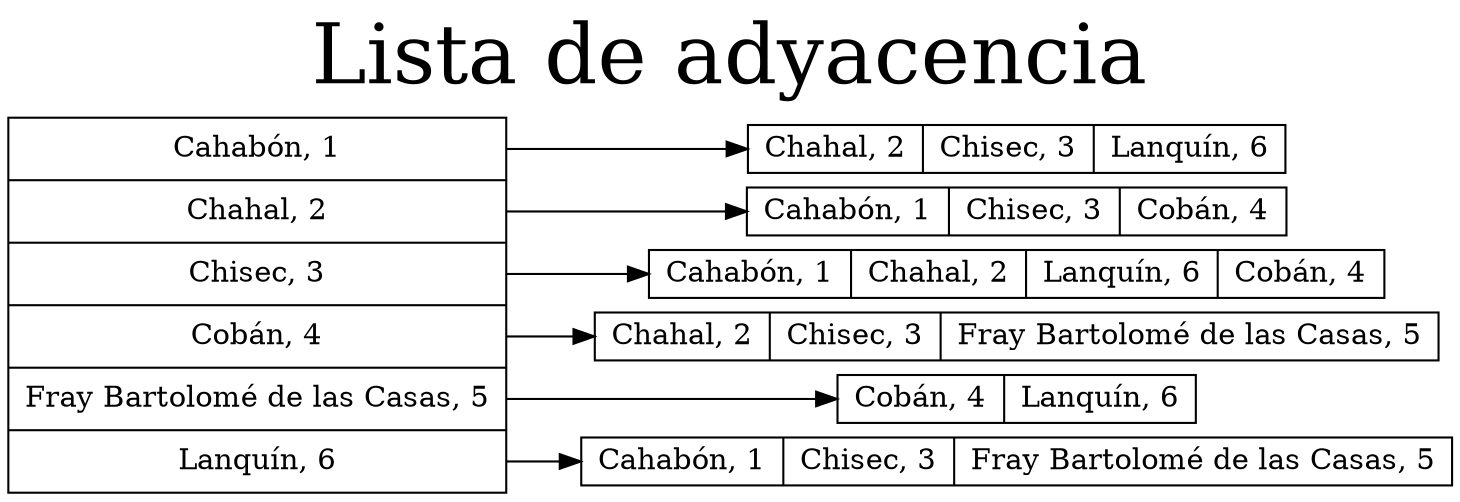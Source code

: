 digraph G { 
labelloc="t";
label="Lista de adyacencia";
fontsize = 40;
nodesep=.05;
rankdir=LR;
node [shape=record,width=.1,height=.1];
node0 [label = "<f0> Cahabón, 1 | 
<f1> Chahal, 2 | 
<f2> Chisec, 3 | 
<f3> Cobán, 4 | 
<f4> Fray Bartolomé de las Casas, 5 | 
<f5> Lanquín, 6",height=2.5];
nodo1[label = "{<n> Chahal, 2 | Chisec, 3 | Lanquín, 6}"]; 
nodo2[label = "{<n> Cahabón, 1 | Chisec, 3 | Cobán, 4}"]; 
nodo3[label = "{<n> Cahabón, 1 | Chahal, 2 | Lanquín, 6 | Cobán, 4}"]; 
nodo4[label = "{<n> Chahal, 2 | Chisec, 3 | Fray Bartolomé de las Casas, 5}"]; 
nodo5[label = "{<n> Cobán, 4 | Lanquín, 6}"]; 
nodo6[label = "{<n> Cahabón, 1 | Chisec, 3 | Fray Bartolomé de las Casas, 5}"]; 
node0:f0 -> nodo1;
node0:f1 -> nodo2;
node0:f2 -> nodo3;
node0:f3 -> nodo4;
node0:f4 -> nodo5;
node0:f5 -> nodo6;
}
